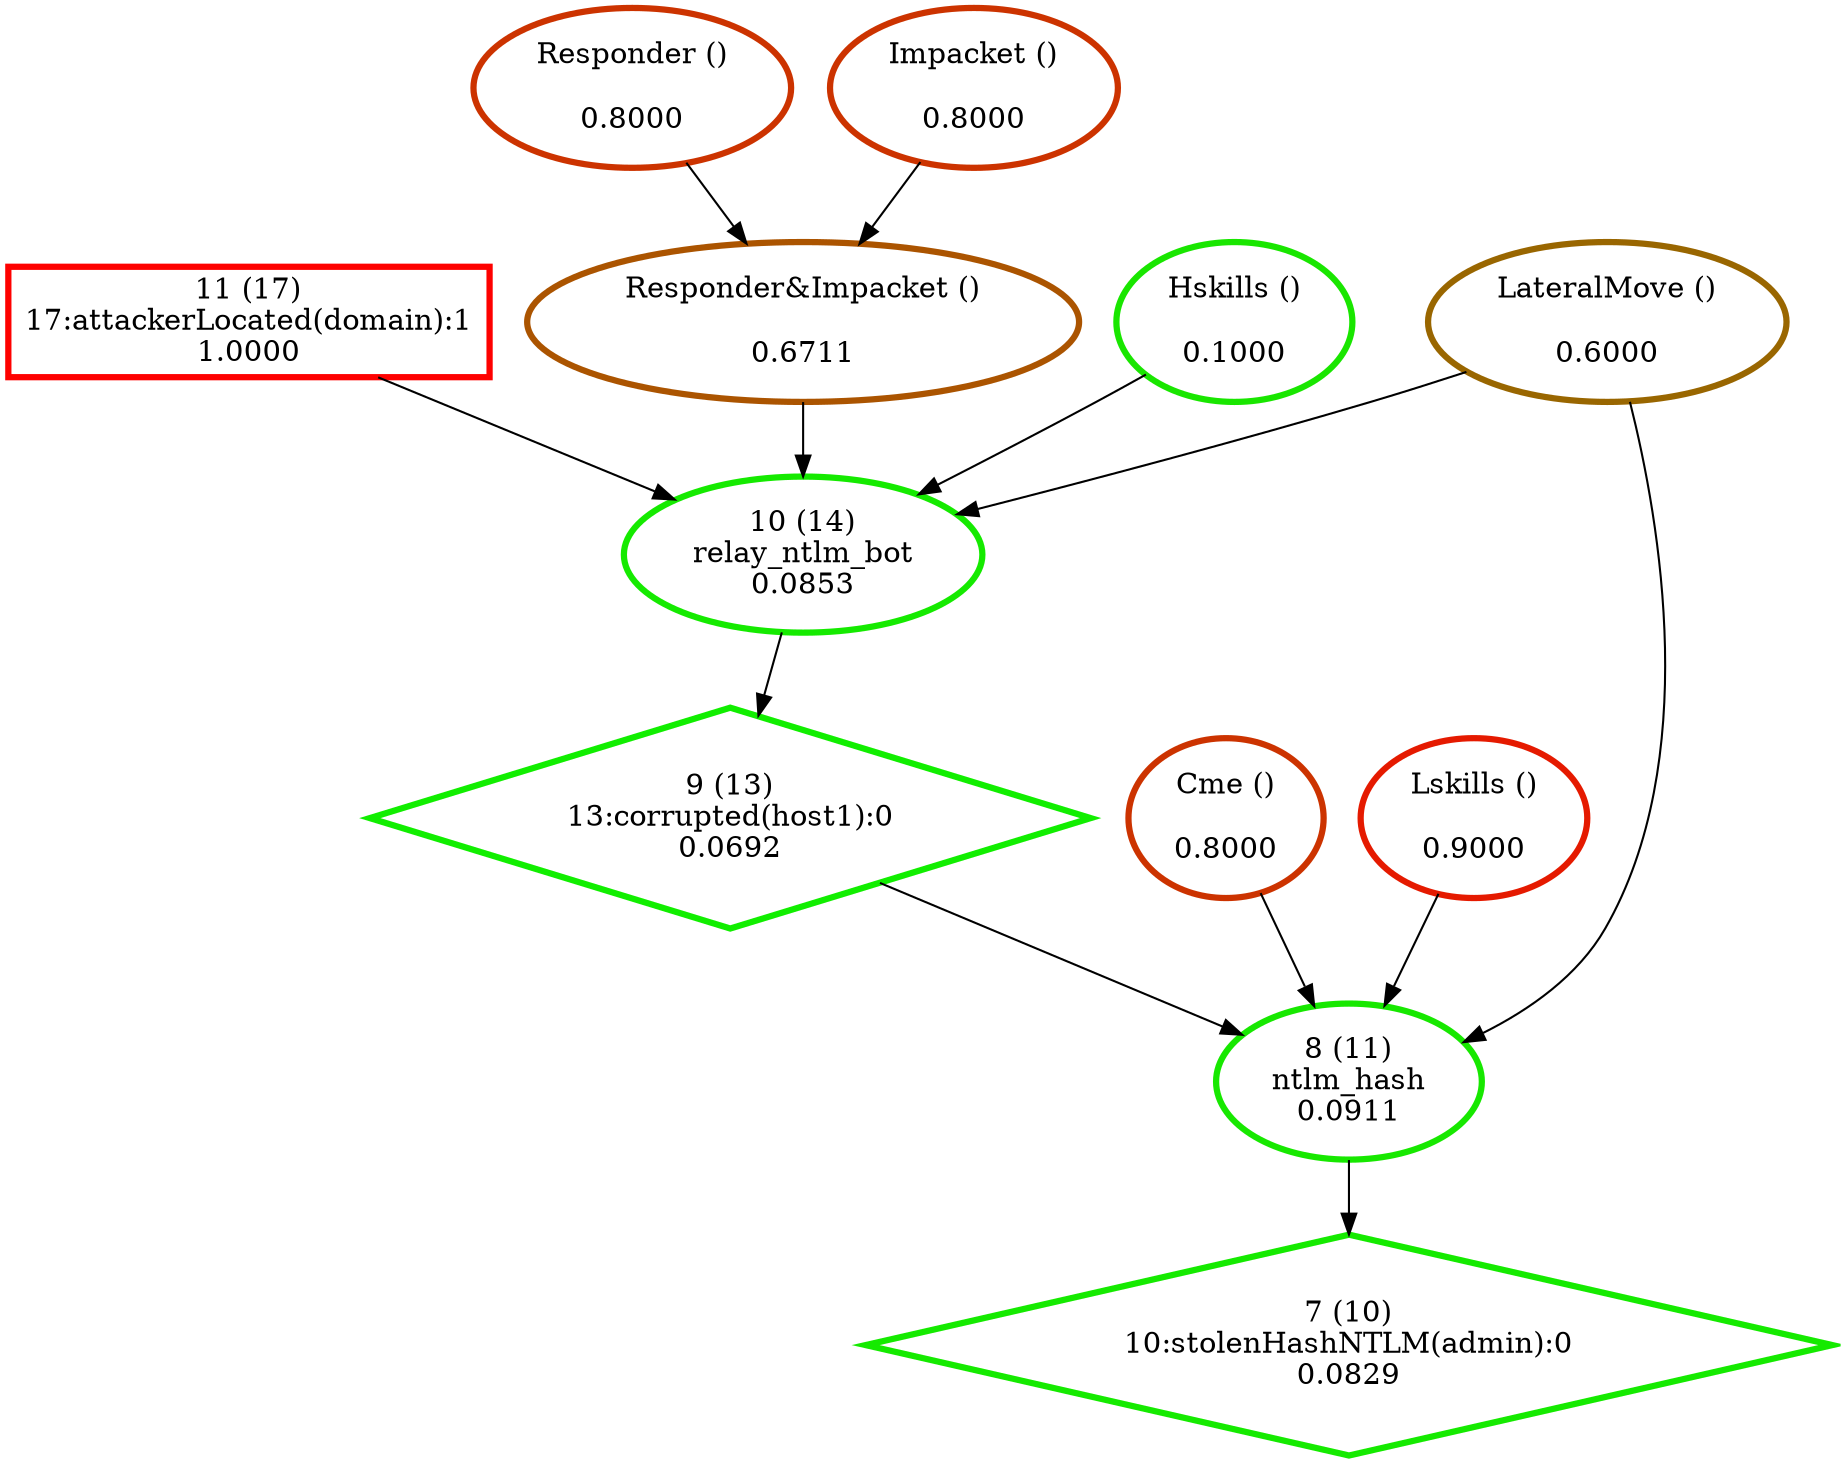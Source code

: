 digraph G {
  "11" [label="11 (17)\n17:attackerLocated(domain):1\n1.0000", color="#FE0100", penwidth=3, shape="box"];
  "10" [label="10 (14)\nrelay_ntlm_bot\n0.0853", color="#15EA00", penwidth=3, shape="ellipse"];
  "9" [label="9 (13)\n13:corrupted(host1):0\n0.0692", color="#11EE00", penwidth=3, shape="diamond"];
  "8" [label="8 (11)\nntlm_hash\n0.0911", color="#17E800", penwidth=3, shape="ellipse"];
  "7" [label="7 (10)\n10:stolenHashNTLM(admin):0\n0.0829", color="#15EA00", penwidth=3, shape="diamond"];
  "Cme" [label="Cme ()\n\n0.8000", color="#CC3300", penwidth=3, shape=""];
  "Lskills" [label="Lskills ()\n\n0.9000", color="#E51A00", penwidth=3, shape=""];
  "LateralMove" [label="LateralMove ()\n\n0.6000", color="#996600", penwidth=3, shape=""];
  "Responder&Impacket" [label="Responder&Impacket ()\n\n0.6711", color="#AB5400", penwidth=3, shape=""];
  "Responder" [label="Responder ()\n\n0.8000", color="#CC3300", penwidth=3, shape=""];
  "Impacket" [label="Impacket ()\n\n0.8000", color="#CC3300", penwidth=3, shape=""];
  "Hskills" [label="Hskills ()\n\n0.1000", color="#19E600", penwidth=3, shape=""];
  "11" -> "10";
  "10" -> "9";
  "9" -> "8";
  "8" -> "7";
  "Cme" -> "8";
  "Lskills" -> "8";
  "LateralMove" -> "8";
  "LateralMove" -> "10";
  "Responder&Impacket" -> "10";
  "Responder" -> "Responder&Impacket";
  "Impacket" -> "Responder&Impacket";
  "Hskills" -> "10";
}